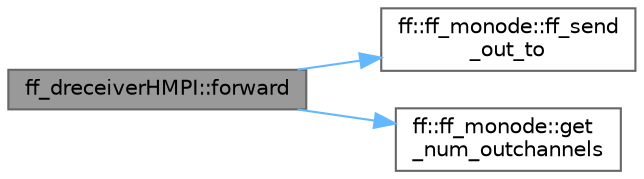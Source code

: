 digraph "ff_dreceiverHMPI::forward"
{
 // LATEX_PDF_SIZE
  bgcolor="transparent";
  edge [fontname=Helvetica,fontsize=10,labelfontname=Helvetica,labelfontsize=10];
  node [fontname=Helvetica,fontsize=10,shape=box,height=0.2,width=0.4];
  rankdir="LR";
  Node1 [id="Node000001",label="ff_dreceiverHMPI::forward",height=0.2,width=0.4,color="gray40", fillcolor="grey60", style="filled", fontcolor="black",tooltip=" "];
  Node1 -> Node2 [id="edge3_Node000001_Node000002",color="steelblue1",style="solid",tooltip=" "];
  Node2 [id="Node000002",label="ff::ff_monode::ff_send\l_out_to",height=0.2,width=0.4,color="grey40", fillcolor="white", style="filled",URL="$classff_1_1ff__monode.html#a6ef67c53214dde2219d9071c77ee99ee",tooltip="Sends one task to a specific node id."];
  Node1 -> Node3 [id="edge4_Node000001_Node000003",color="steelblue1",style="solid",tooltip=" "];
  Node3 [id="Node000003",label="ff::ff_monode::get\l_num_outchannels",height=0.2,width=0.4,color="grey40", fillcolor="white", style="filled",URL="$classff_1_1ff__monode.html#abe1b8acb3c5ce1e30e51dcdd8b8f1dfd",tooltip=" "];
}
